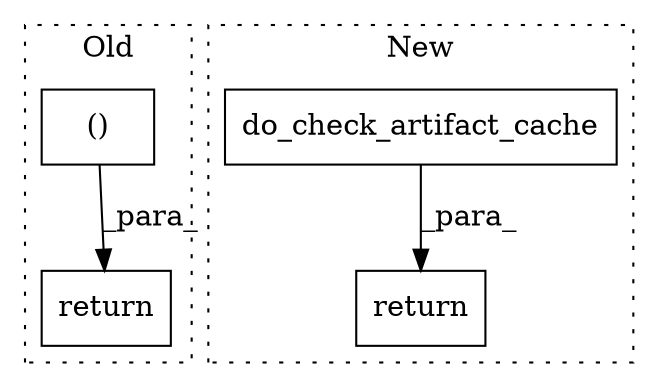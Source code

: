 digraph G {
subgraph cluster0 {
1 [label="()" a="106" s="6365" l="35" shape="box"];
3 [label="return" a="41" s="6351" l="14" shape="box"];
label = "Old";
style="dotted";
}
subgraph cluster1 {
2 [label="do_check_artifact_cache" a="32" s="5965,5992" l="24,1" shape="box"];
4 [label="return" a="41" s="5953" l="7" shape="box"];
label = "New";
style="dotted";
}
1 -> 3 [label="_para_"];
2 -> 4 [label="_para_"];
}